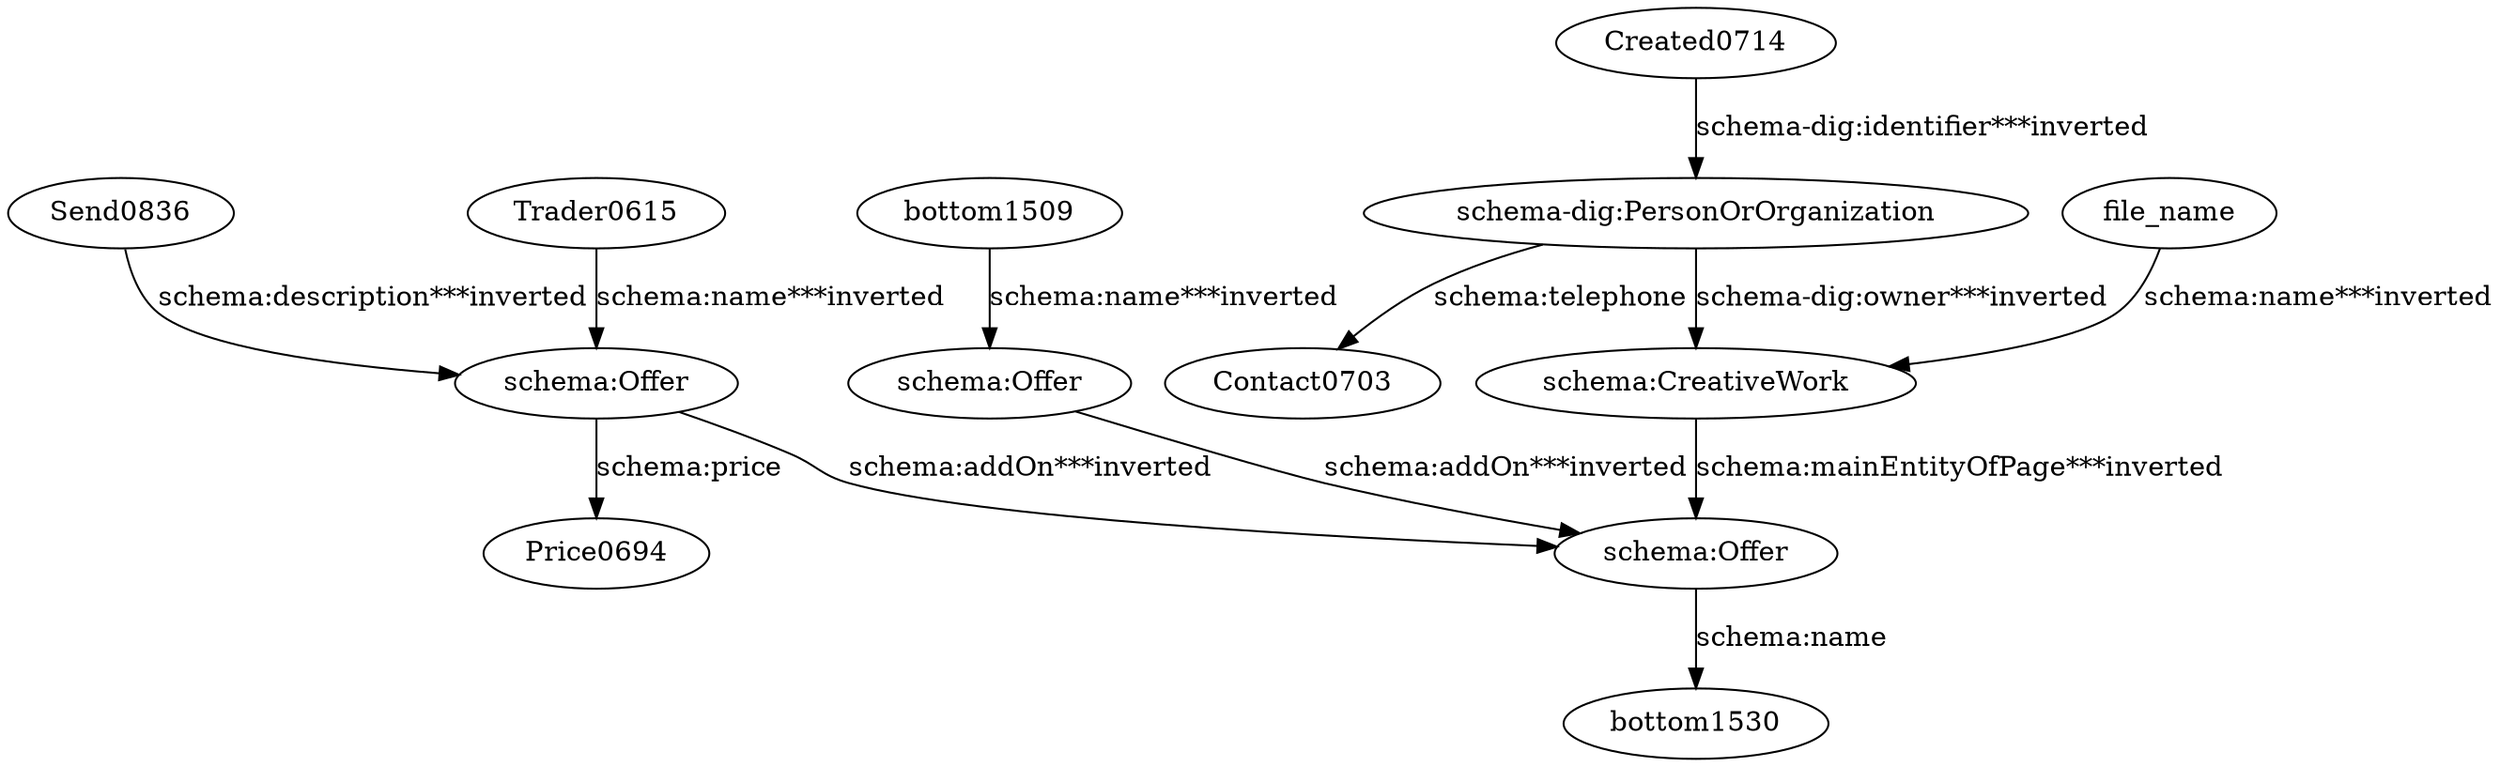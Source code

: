 digraph {
  Created0714 [type=attribute_name,label=Created0714]
  "schema-dig:PersonOrOrganization1" [type=class_uri,label="schema-dig:PersonOrOrganization"]
  Send0836 [type=attribute_name,label=Send0836]
  "schema:Offer1" [type=class_uri,label="schema:Offer"]
  Trader0615 [type=attribute_name,label=Trader0615]
  bottom1509 [type=attribute_name,label=bottom1509]
  "schema:Offer2" [type=class_uri,label="schema:Offer"]
  file_name [type=attribute_name,label=file_name]
  "schema:CreativeWork1" [type=class_uri,label="schema:CreativeWork"]
  Contact0703 [type=attribute_name,label=Contact0703]
  "schema:Offer3" [type=class_uri,label="schema:Offer"]
  Price0694 [type=attribute_name,label=Price0694]
  bottom1530 [type=attribute_name,label=bottom1530]
  Created0714 -> "schema-dig:PersonOrOrganization1" [type=st_property_uri,label="schema-dig:identifier***inverted",weight=1]
  Send0836 -> "schema:Offer1" [type=st_property_uri,label="schema:description***inverted",weight=1]
  Trader0615 -> "schema:Offer1" [type=st_property_uri,label="schema:name***inverted",weight=1]
  bottom1509 -> "schema:Offer2" [type=st_property_uri,label="schema:name***inverted",weight=1]
  file_name -> "schema:CreativeWork1" [type=st_property_uri,label="schema:name***inverted",weight=1]
  "schema-dig:PersonOrOrganization1" -> Contact0703 [label="schema:telephone",type=st_property_uri]
  "schema-dig:PersonOrOrganization1" -> "schema:CreativeWork1" [type=inherited,label="schema-dig:owner***inverted",weight=4]
  "schema:CreativeWork1" -> "schema:Offer3" [type=inherited,label="schema:mainEntityOfPage***inverted",weight=4]
  "schema:Offer1" -> Price0694 [label="schema:price",type=st_property_uri]
  "schema:Offer1" -> "schema:Offer3" [type=direct_property_uri,label="schema:addOn***inverted",weight=1]
  "schema:Offer2" -> "schema:Offer3" [type=direct_property_uri,label="schema:addOn***inverted",weight=1]
  "schema:Offer3" -> bottom1530 [label="schema:name",type=st_property_uri]
}
